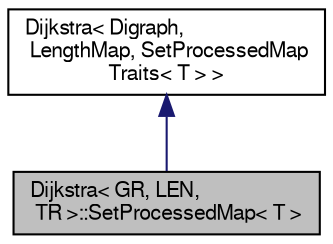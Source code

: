 digraph "Dijkstra&lt; GR, LEN, TR &gt;::SetProcessedMap&lt; T &gt;"
{
 // LATEX_PDF_SIZE
  edge [fontname="FreeSans",fontsize="10",labelfontname="FreeSans",labelfontsize="10"];
  node [fontname="FreeSans",fontsize="10",shape=record];
  Node0 [label="Dijkstra\< GR, LEN,\l TR \>::SetProcessedMap\< T \>",height=0.2,width=0.4,color="black", fillcolor="grey75", style="filled", fontcolor="black",tooltip="Named parameter for setting ProcessedMap type."];
  Node1 -> Node0 [dir="back",color="midnightblue",fontsize="10",style="solid",fontname="FreeSans"];
  Node1 [label="Dijkstra\< Digraph,\l LengthMap, SetProcessedMap\lTraits\< T \> \>",height=0.2,width=0.4,color="black", fillcolor="white", style="filled",URL="$a02045.html",tooltip=" "];
}
